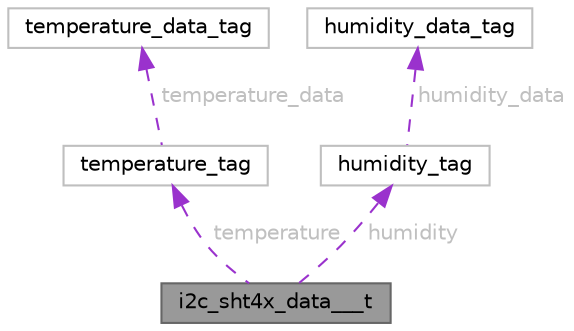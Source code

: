 digraph "i2c_sht4x_data___t"
{
 // LATEX_PDF_SIZE
  bgcolor="transparent";
  edge [fontname=Helvetica,fontsize=10,labelfontname=Helvetica,labelfontsize=10];
  node [fontname=Helvetica,fontsize=10,shape=box,height=0.2,width=0.4];
  Node1 [id="Node000001",label="i2c_sht4x_data___t",height=0.2,width=0.4,color="gray40", fillcolor="grey60", style="filled", fontcolor="black",tooltip=" "];
  Node2 -> Node1 [id="edge1_Node000001_Node000002",dir="back",color="darkorchid3",style="dashed",tooltip=" ",label=" temperature",fontcolor="grey" ];
  Node2 [id="Node000002",label="temperature_tag",height=0.2,width=0.4,color="grey75", fillcolor="white", style="filled",URL="$structi2c__sht4x__data______t_1_1temperature__tag.html",tooltip=" "];
  Node3 -> Node2 [id="edge2_Node000002_Node000003",dir="back",color="darkorchid3",style="dashed",tooltip=" ",label=" temperature_data",fontcolor="grey" ];
  Node3 [id="Node000003",label="temperature_data_tag",height=0.2,width=0.4,color="grey75", fillcolor="white", style="filled",URL="$unioni2c__sht4x__data______t_1_1temperature__tag_1_1temperature__data__tag.html",tooltip=" "];
  Node4 -> Node1 [id="edge3_Node000001_Node000004",dir="back",color="darkorchid3",style="dashed",tooltip=" ",label=" humidity",fontcolor="grey" ];
  Node4 [id="Node000004",label="humidity_tag",height=0.2,width=0.4,color="grey75", fillcolor="white", style="filled",URL="$structi2c__sht4x__data______t_1_1humidity__tag.html",tooltip=" "];
  Node5 -> Node4 [id="edge4_Node000004_Node000005",dir="back",color="darkorchid3",style="dashed",tooltip=" ",label=" humidity_data",fontcolor="grey" ];
  Node5 [id="Node000005",label="humidity_data_tag",height=0.2,width=0.4,color="grey75", fillcolor="white", style="filled",URL="$unioni2c__sht4x__data______t_1_1humidity__tag_1_1humidity__data__tag.html",tooltip=" "];
}
